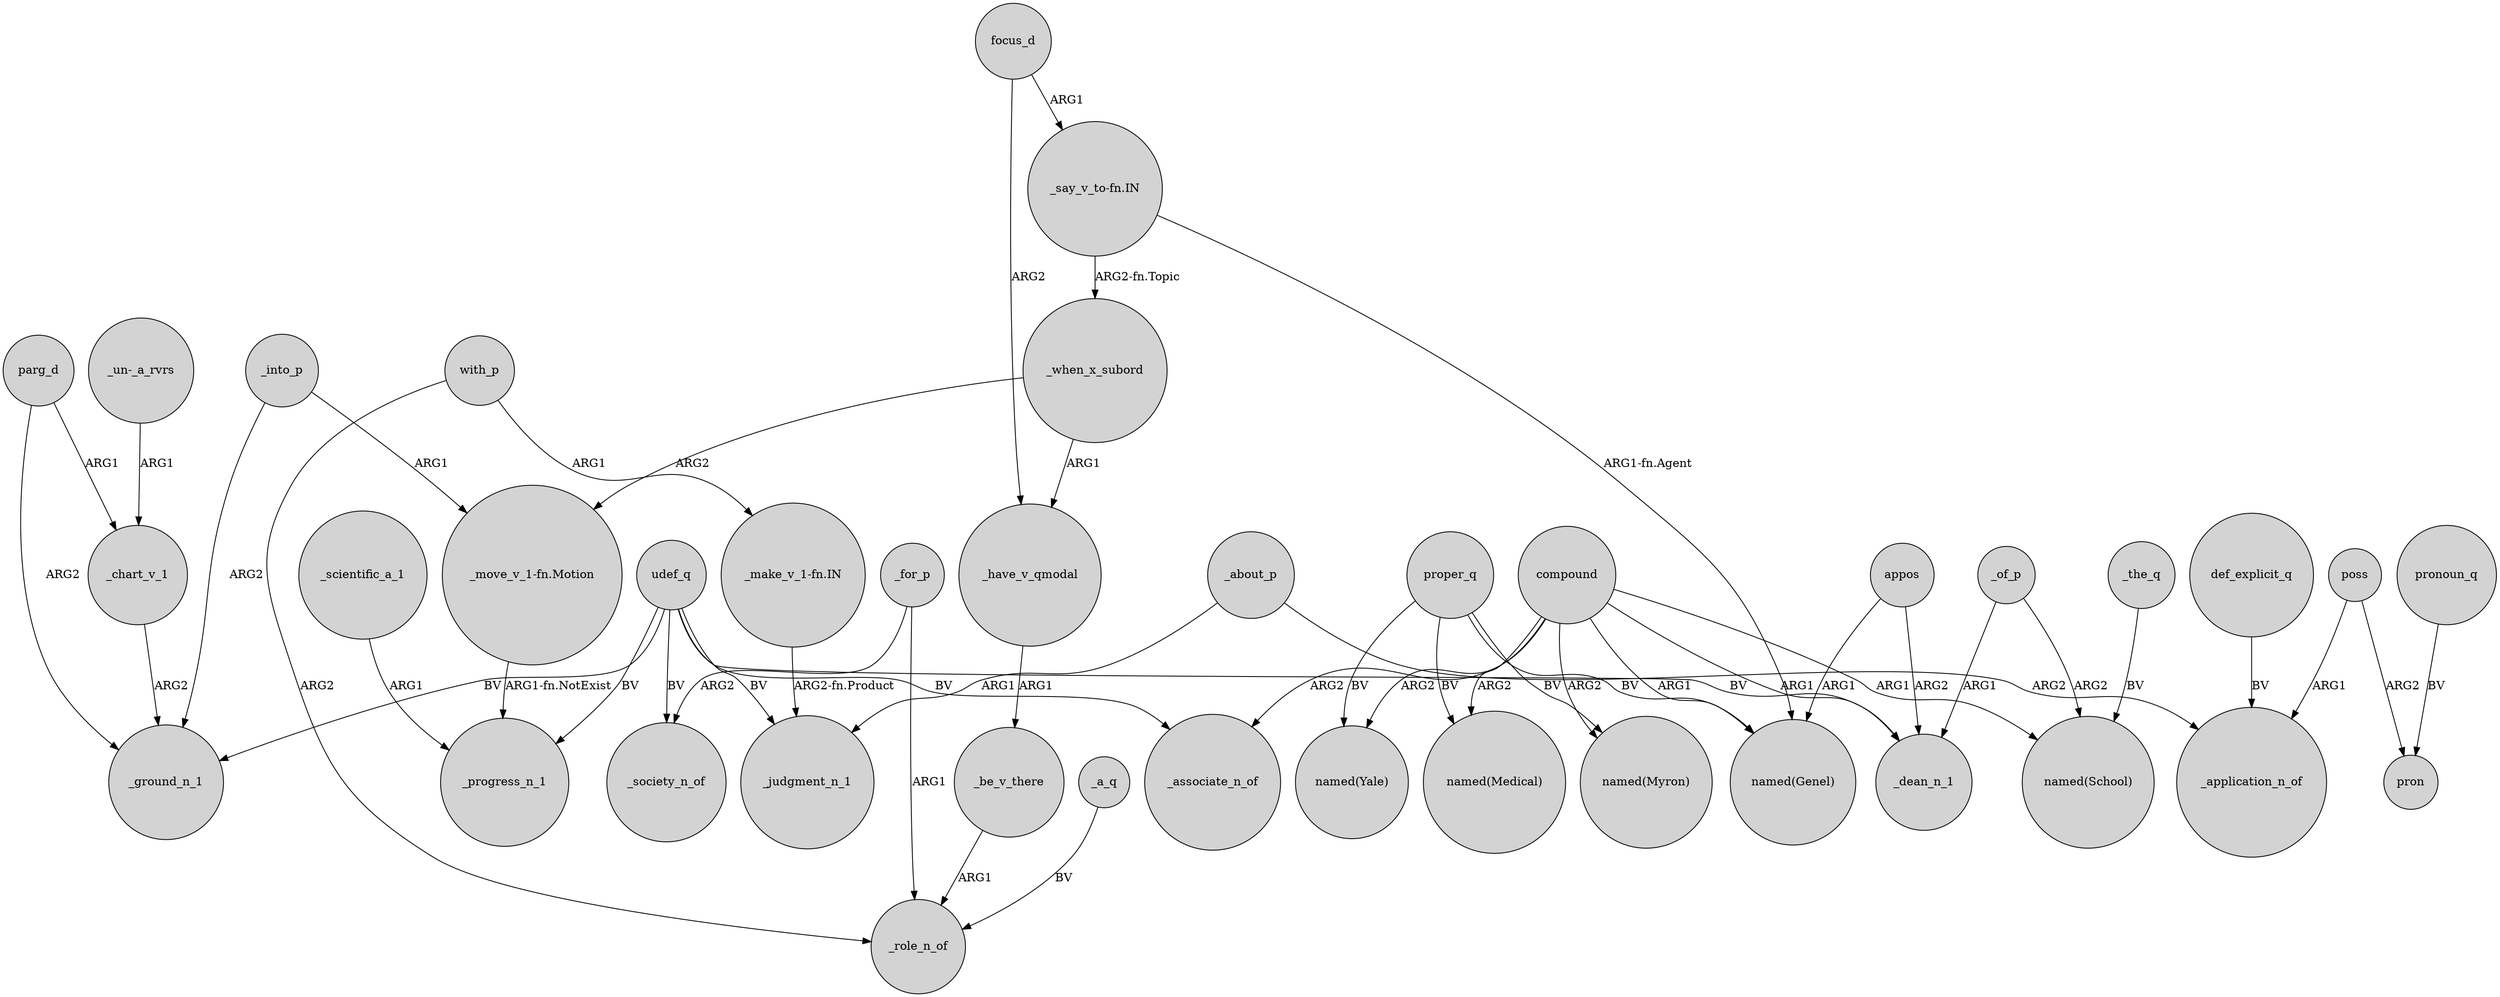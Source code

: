 digraph {
	node [shape=circle style=filled]
	"_make_v_1-fn.IN" -> _judgment_n_1 [label="ARG2-fn.Product"]
	proper_q -> "named(Yale)" [label=BV]
	_be_v_there -> _role_n_of [label=ARG1]
	with_p -> _role_n_of [label=ARG2]
	poss -> pron [label=ARG2]
	"_move_v_1-fn.Motion" -> _progress_n_1 [label="ARG1-fn.NotExist"]
	compound -> "named(Myron)" [label=ARG2]
	_the_q -> "named(School)" [label=BV]
	focus_d -> _have_v_qmodal [label=ARG2]
	_into_p -> _ground_n_1 [label=ARG2]
	udef_q -> _ground_n_1 [label=BV]
	_a_q -> _role_n_of [label=BV]
	_about_p -> _judgment_n_1 [label=ARG1]
	proper_q -> "named(Genel)" [label=BV]
	udef_q -> _dean_n_1 [label=BV]
	udef_q -> _judgment_n_1 [label=BV]
	compound -> "named(Medical)" [label=ARG2]
	_into_p -> "_move_v_1-fn.Motion" [label=ARG1]
	_of_p -> "named(School)" [label=ARG2]
	"_say_v_to-fn.IN" -> "named(Genel)" [label="ARG1-fn.Agent"]
	def_explicit_q -> _application_n_of [label=BV]
	udef_q -> _associate_n_of [label=BV]
	focus_d -> "_say_v_to-fn.IN" [label=ARG1]
	with_p -> "_make_v_1-fn.IN" [label=ARG1]
	_for_p -> _role_n_of [label=ARG1]
	_have_v_qmodal -> _be_v_there [label=ARG1]
	pronoun_q -> pron [label=BV]
	_when_x_subord -> _have_v_qmodal [label=ARG1]
	"_say_v_to-fn.IN" -> _when_x_subord [label="ARG2-fn.Topic"]
	poss -> _application_n_of [label=ARG1]
	appos -> "named(Genel)" [label=ARG1]
	compound -> "named(Genel)" [label=ARG1]
	_about_p -> _application_n_of [label=ARG2]
	"_un-_a_rvrs" -> _chart_v_1 [label=ARG1]
	_of_p -> _dean_n_1 [label=ARG1]
	_when_x_subord -> "_move_v_1-fn.Motion" [label=ARG2]
	compound -> "named(School)" [label=ARG1]
	udef_q -> _society_n_of [label=BV]
	appos -> _dean_n_1 [label=ARG2]
	proper_q -> "named(Medical)" [label=BV]
	udef_q -> _progress_n_1 [label=BV]
	compound -> _dean_n_1 [label=ARG1]
	parg_d -> _chart_v_1 [label=ARG1]
	_chart_v_1 -> _ground_n_1 [label=ARG2]
	compound -> "named(Yale)" [label=ARG2]
	compound -> _associate_n_of [label=ARG2]
	proper_q -> "named(Myron)" [label=BV]
	_scientific_a_1 -> _progress_n_1 [label=ARG1]
	parg_d -> _ground_n_1 [label=ARG2]
	_for_p -> _society_n_of [label=ARG2]
}
